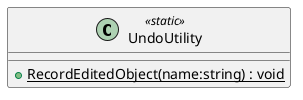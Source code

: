 @startuml
class UndoUtility <<static>> {
    + {static} RecordEditedObject(name:string) : void
}
@enduml
